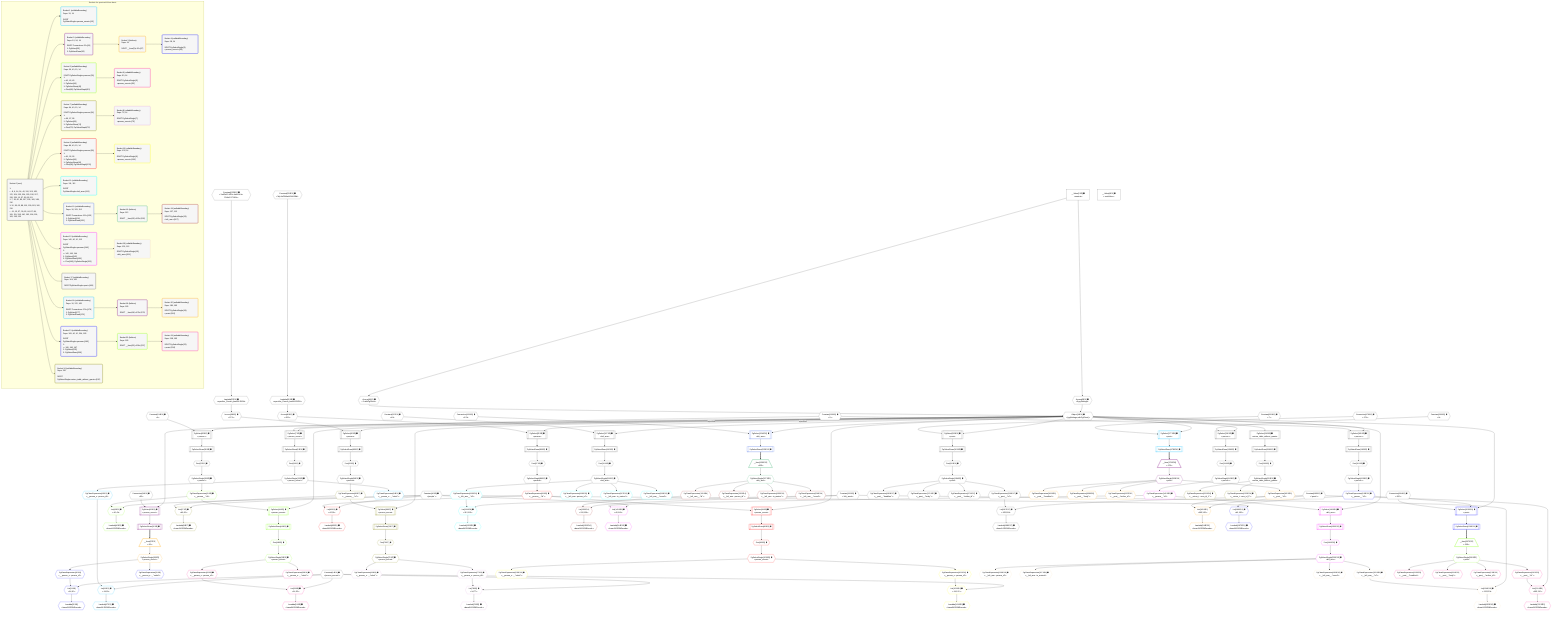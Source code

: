 %%{init: {'themeVariables': { 'fontSize': '12px'}}}%%
graph TD
    classDef path fill:#eee,stroke:#000,color:#000
    classDef plan fill:#fff,stroke-width:1px,color:#000
    classDef itemplan fill:#fff,stroke-width:2px,color:#000
    classDef unbatchedplan fill:#dff,stroke-width:1px,color:#000
    classDef sideeffectplan fill:#fcc,stroke-width:2px,color:#000
    classDef bucket fill:#f6f6f6,color:#000,stroke-width:2px,text-align:left


    %% plan dependencies
    PgSelect7[["PgSelect[7∈0] ➊<br />ᐸperson_secretᐳ"]]:::plan
    Object10{{"Object[10∈0] ➊<br />ᐸ{pgSettings,withPgClient}ᐳ"}}:::plan
    Constant223{{"Constant[223∈0] ➊<br />ᐸ3ᐳ"}}:::plan
    Object10 & Constant223 --> PgSelect7
    Access8{{"Access[8∈0] ➊<br />ᐸ2.pgSettingsᐳ"}}:::plan
    Access9{{"Access[9∈0] ➊<br />ᐸ2.withPgClientᐳ"}}:::plan
    Access8 & Access9 --> Object10
    PgSelect35[["PgSelect[35∈0] ➊<br />ᐸpersonᐳ"]]:::plan
    Constant224{{"Constant[224∈0] ➊<br />ᐸ1ᐳ"}}:::plan
    Object10 & Constant224 --> PgSelect35
    PgSelect60[["PgSelect[60∈0] ➊<br />ᐸpersonᐳ"]]:::plan
    Access58{{"Access[58∈0] ➊<br />ᐸ57.1ᐳ"}}:::plan
    Object10 -->|rejectNull| PgSelect60
    Access58 --> PgSelect60
    PgSelect85[["PgSelect[85∈0] ➊<br />ᐸpersonᐳ"]]:::plan
    Access83{{"Access[83∈0] ➊<br />ᐸ82.1ᐳ"}}:::plan
    Object10 -->|rejectNull| PgSelect85
    Access83 --> PgSelect85
    PgSelect107[["PgSelect[107∈0] ➊<br />ᐸleft_armᐳ"]]:::plan
    Constant227{{"Constant[227∈0] ➊<br />ᐸ42ᐳ"}}:::plan
    Object10 & Constant227 --> PgSelect107
    PgSelect136[["PgSelect[136∈0] ➊<br />ᐸpersonᐳ"]]:::plan
    Constant228{{"Constant[228∈0] ➊<br />ᐸ2ᐳ"}}:::plan
    Object10 & Constant228 --> PgSelect136
    PgSelect160[["PgSelect[160∈0] ➊<br />ᐸpostᐳ"]]:::plan
    Constant229{{"Constant[229∈0] ➊<br />ᐸ7ᐳ"}}:::plan
    Object10 & Constant229 --> PgSelect160
    PgSelect189[["PgSelect[189∈0] ➊<br />ᐸpersonᐳ"]]:::plan
    Object10 & Constant223 --> PgSelect189
    __Value2["__Value[2∈0] ➊<br />ᐸcontextᐳ"]:::plan
    __Value2 --> Access8
    __Value2 --> Access9
    First11{{"First[11∈0] ➊"}}:::plan
    PgSelectRows12[["PgSelectRows[12∈0] ➊"]]:::plan
    PgSelectRows12 --> First11
    PgSelect7 --> PgSelectRows12
    PgSelectSingle13{{"PgSelectSingle[13∈0] ➊<br />ᐸperson_secretᐳ"}}:::plan
    First11 --> PgSelectSingle13
    First37{{"First[37∈0] ➊"}}:::plan
    PgSelectRows38[["PgSelectRows[38∈0] ➊"]]:::plan
    PgSelectRows38 --> First37
    PgSelect35 --> PgSelectRows38
    PgSelectSingle39{{"PgSelectSingle[39∈0] ➊<br />ᐸpersonᐳ"}}:::plan
    First37 --> PgSelectSingle39
    Lambda57{{"Lambda[57∈0] ➊<br />ᐸspecifier_Person_base64JSONᐳ"}}:::plan
    Constant225{{"Constant[225∈0] ➊<br />ᐸ'fa4f3e13-456c-4a9e-8c1e-37a6e3177d0b'ᐳ"}}:::plan
    Constant225 --> Lambda57
    Lambda57 --> Access58
    First62{{"First[62∈0] ➊"}}:::plan
    PgSelectRows63[["PgSelectRows[63∈0] ➊"]]:::plan
    PgSelectRows63 --> First62
    PgSelect60 --> PgSelectRows63
    PgSelectSingle64{{"PgSelectSingle[64∈0] ➊<br />ᐸpersonᐳ"}}:::plan
    First62 --> PgSelectSingle64
    Lambda82{{"Lambda[82∈0] ➊<br />ᐸspecifier_Person_base64JSONᐳ"}}:::plan
    Constant226{{"Constant[226∈0] ➊<br />ᐸ'WyJwZW9wbGUiLDBd'ᐳ"}}:::plan
    Constant226 --> Lambda82
    Lambda82 --> Access83
    First87{{"First[87∈0] ➊"}}:::plan
    PgSelectRows88[["PgSelectRows[88∈0] ➊"]]:::plan
    PgSelectRows88 --> First87
    PgSelect85 --> PgSelectRows88
    PgSelectSingle89{{"PgSelectSingle[89∈0] ➊<br />ᐸpersonᐳ"}}:::plan
    First87 --> PgSelectSingle89
    First109{{"First[109∈0] ➊"}}:::plan
    PgSelectRows110[["PgSelectRows[110∈0] ➊"]]:::plan
    PgSelectRows110 --> First109
    PgSelect107 --> PgSelectRows110
    PgSelectSingle111{{"PgSelectSingle[111∈0] ➊<br />ᐸleft_armᐳ"}}:::plan
    First109 --> PgSelectSingle111
    First138{{"First[138∈0] ➊"}}:::plan
    PgSelectRows139[["PgSelectRows[139∈0] ➊"]]:::plan
    PgSelectRows139 --> First138
    PgSelect136 --> PgSelectRows139
    PgSelectSingle140{{"PgSelectSingle[140∈0] ➊<br />ᐸpersonᐳ"}}:::plan
    First138 --> PgSelectSingle140
    First162{{"First[162∈0] ➊"}}:::plan
    PgSelectRows163[["PgSelectRows[163∈0] ➊"]]:::plan
    PgSelectRows163 --> First162
    PgSelect160 --> PgSelectRows163
    PgSelectSingle164{{"PgSelectSingle[164∈0] ➊<br />ᐸpostᐳ"}}:::plan
    First162 --> PgSelectSingle164
    First191{{"First[191∈0] ➊"}}:::plan
    PgSelectRows192[["PgSelectRows[192∈0] ➊"]]:::plan
    PgSelectRows192 --> First191
    PgSelect189 --> PgSelectRows192
    PgSelectSingle193{{"PgSelectSingle[193∈0] ➊<br />ᐸpersonᐳ"}}:::plan
    First191 --> PgSelectSingle193
    PgSelect216[["PgSelect[216∈0] ➊<br />ᐸreturn_table_without_grantsᐳ"]]:::plan
    Object10 --> PgSelect216
    First218{{"First[218∈0] ➊"}}:::plan
    PgSelectRows219[["PgSelectRows[219∈0] ➊"]]:::plan
    PgSelectRows219 --> First218
    PgSelect216 --> PgSelectRows219
    PgSelectSingle220{{"PgSelectSingle[220∈0] ➊<br />ᐸreturn_table_without_grantsᐳ"}}:::plan
    First218 --> PgSelectSingle220
    __Value4["__Value[4∈0] ➊<br />ᐸrootValueᐳ"]:::plan
    Constant14{{"Constant[14∈0] ➊<br />ᐸ'person_secrets'ᐳ"}}:::plan
    Connection24{{"Connection[24∈0] ➊<br />ᐸ22ᐳ"}}:::plan
    Constant40{{"Constant[40∈0] ➊<br />ᐸ'people'ᐳ"}}:::plan
    Constant112{{"Constant[112∈0] ➊<br />ᐸ'left_arms'ᐳ"}}:::plan
    Connection123{{"Connection[123∈0] ➊<br />ᐸ121ᐳ"}}:::plan
    Constant165{{"Constant[165∈0] ➊<br />ᐸ'posts'ᐳ"}}:::plan
    Connection176{{"Connection[176∈0] ➊<br />ᐸ174ᐳ"}}:::plan
    Connection204{{"Connection[204∈0] ➊<br />ᐸ200ᐳ"}}:::plan
    List16{{"List[16∈1] ➊<br />ᐸ14,15ᐳ"}}:::plan
    PgClassExpression15{{"PgClassExpression[15∈1] ➊<br />ᐸ__person_s...person_id”ᐳ"}}:::plan
    Constant14 & PgClassExpression15 --> List16
    PgSelectSingle13 --> PgClassExpression15
    Lambda17{{"Lambda[17∈1] ➊<br />ᐸbase64JSONEncodeᐳ"}}:::plan
    List16 --> Lambda17
    PgClassExpression18{{"PgClassExpression[18∈1] ➊<br />ᐸ__person_s..._.”sekrit”ᐳ"}}:::plan
    PgSelectSingle13 --> PgClassExpression18
    PgSelect25[["PgSelect[25∈2] ➊<br />ᐸperson_secretᐳ"]]:::plan
    Object10 & Connection24 --> PgSelect25
    PgSelectRows26[["PgSelectRows[26∈2] ➊"]]:::plan
    PgSelect25 --> PgSelectRows26
    __Item27[/"__Item[27∈3]<br />ᐸ26ᐳ"\]:::itemplan
    PgSelectRows26 ==> __Item27
    PgSelectSingle28{{"PgSelectSingle[28∈3]<br />ᐸperson_secretᐳ"}}:::plan
    __Item27 --> PgSelectSingle28
    List31{{"List[31∈4]<br />ᐸ14,30ᐳ"}}:::plan
    PgClassExpression30{{"PgClassExpression[30∈4]<br />ᐸ__person_s...person_id”ᐳ"}}:::plan
    Constant14 & PgClassExpression30 --> List31
    PgSelectSingle28 --> PgClassExpression30
    Lambda32{{"Lambda[32∈4]<br />ᐸbase64JSONEncodeᐳ"}}:::plan
    List31 --> Lambda32
    PgClassExpression33{{"PgClassExpression[33∈4]<br />ᐸ__person_s..._.”sekrit”ᐳ"}}:::plan
    PgSelectSingle28 --> PgClassExpression33
    List42{{"List[42∈5] ➊<br />ᐸ40,41ᐳ"}}:::plan
    PgClassExpression41{{"PgClassExpression[41∈5] ➊<br />ᐸ__person__.”id”ᐳ"}}:::plan
    Constant40 & PgClassExpression41 --> List42
    PgSelect44[["PgSelect[44∈5] ➊<br />ᐸperson_secretᐳ"]]:::plan
    Object10 & PgClassExpression41 --> PgSelect44
    PgSelectSingle39 --> PgClassExpression41
    Lambda43{{"Lambda[43∈5] ➊<br />ᐸbase64JSONEncodeᐳ"}}:::plan
    List42 --> Lambda43
    First48{{"First[48∈5] ➊"}}:::plan
    PgSelectRows49[["PgSelectRows[49∈5] ➊"]]:::plan
    PgSelectRows49 --> First48
    PgSelect44 --> PgSelectRows49
    PgSelectSingle50{{"PgSelectSingle[50∈5] ➊<br />ᐸperson_secretᐳ"}}:::plan
    First48 --> PgSelectSingle50
    List53{{"List[53∈6] ➊<br />ᐸ14,52ᐳ"}}:::plan
    PgClassExpression52{{"PgClassExpression[52∈6] ➊<br />ᐸ__person_s...person_id”ᐳ"}}:::plan
    Constant14 & PgClassExpression52 --> List53
    PgSelectSingle50 --> PgClassExpression52
    Lambda54{{"Lambda[54∈6] ➊<br />ᐸbase64JSONEncodeᐳ"}}:::plan
    List53 --> Lambda54
    PgClassExpression55{{"PgClassExpression[55∈6] ➊<br />ᐸ__person_s..._.”sekrit”ᐳ"}}:::plan
    PgSelectSingle50 --> PgClassExpression55
    List67{{"List[67∈7] ➊<br />ᐸ40,66ᐳ"}}:::plan
    PgClassExpression66{{"PgClassExpression[66∈7] ➊<br />ᐸ__person__.”id”ᐳ"}}:::plan
    Constant40 & PgClassExpression66 --> List67
    PgSelect69[["PgSelect[69∈7] ➊<br />ᐸperson_secretᐳ"]]:::plan
    Object10 & PgClassExpression66 --> PgSelect69
    PgSelectSingle64 --> PgClassExpression66
    Lambda68{{"Lambda[68∈7] ➊<br />ᐸbase64JSONEncodeᐳ"}}:::plan
    List67 --> Lambda68
    First73{{"First[73∈7] ➊"}}:::plan
    PgSelectRows74[["PgSelectRows[74∈7] ➊"]]:::plan
    PgSelectRows74 --> First73
    PgSelect69 --> PgSelectRows74
    PgSelectSingle75{{"PgSelectSingle[75∈7] ➊<br />ᐸperson_secretᐳ"}}:::plan
    First73 --> PgSelectSingle75
    List78{{"List[78∈8] ➊<br />ᐸ14,77ᐳ"}}:::plan
    PgClassExpression77{{"PgClassExpression[77∈8] ➊<br />ᐸ__person_s...person_id”ᐳ"}}:::plan
    Constant14 & PgClassExpression77 --> List78
    PgSelectSingle75 --> PgClassExpression77
    Lambda79{{"Lambda[79∈8] ➊<br />ᐸbase64JSONEncodeᐳ"}}:::plan
    List78 --> Lambda79
    PgClassExpression80{{"PgClassExpression[80∈8] ➊<br />ᐸ__person_s..._.”sekrit”ᐳ"}}:::plan
    PgSelectSingle75 --> PgClassExpression80
    List92{{"List[92∈9] ➊<br />ᐸ40,91ᐳ"}}:::plan
    PgClassExpression91{{"PgClassExpression[91∈9] ➊<br />ᐸ__person__.”id”ᐳ"}}:::plan
    Constant40 & PgClassExpression91 --> List92
    PgSelect94[["PgSelect[94∈9] ➊<br />ᐸperson_secretᐳ"]]:::plan
    Object10 & PgClassExpression91 --> PgSelect94
    PgSelectSingle89 --> PgClassExpression91
    Lambda93{{"Lambda[93∈9] ➊<br />ᐸbase64JSONEncodeᐳ"}}:::plan
    List92 --> Lambda93
    First98{{"First[98∈9] ➊"}}:::plan
    PgSelectRows99[["PgSelectRows[99∈9] ➊"]]:::plan
    PgSelectRows99 --> First98
    PgSelect94 --> PgSelectRows99
    PgSelectSingle100{{"PgSelectSingle[100∈9] ➊<br />ᐸperson_secretᐳ"}}:::plan
    First98 --> PgSelectSingle100
    List103{{"List[103∈10] ➊<br />ᐸ14,102ᐳ"}}:::plan
    PgClassExpression102{{"PgClassExpression[102∈10] ➊<br />ᐸ__person_s...person_id”ᐳ"}}:::plan
    Constant14 & PgClassExpression102 --> List103
    PgSelectSingle100 --> PgClassExpression102
    Lambda104{{"Lambda[104∈10] ➊<br />ᐸbase64JSONEncodeᐳ"}}:::plan
    List103 --> Lambda104
    PgClassExpression105{{"PgClassExpression[105∈10] ➊<br />ᐸ__person_s..._.”sekrit”ᐳ"}}:::plan
    PgSelectSingle100 --> PgClassExpression105
    List114{{"List[114∈11] ➊<br />ᐸ112,113ᐳ"}}:::plan
    PgClassExpression113{{"PgClassExpression[113∈11] ➊<br />ᐸ__left_arm__.”id”ᐳ"}}:::plan
    Constant112 & PgClassExpression113 --> List114
    PgSelectSingle111 --> PgClassExpression113
    Lambda115{{"Lambda[115∈11] ➊<br />ᐸbase64JSONEncodeᐳ"}}:::plan
    List114 --> Lambda115
    PgClassExpression116{{"PgClassExpression[116∈11] ➊<br />ᐸ__left_arm...person_id”ᐳ"}}:::plan
    PgSelectSingle111 --> PgClassExpression116
    PgClassExpression117{{"PgClassExpression[117∈11] ➊<br />ᐸ__left_arm...in_metres”ᐳ"}}:::plan
    PgSelectSingle111 --> PgClassExpression117
    PgClassExpression118{{"PgClassExpression[118∈11] ➊<br />ᐸ__left_arm__.”mood”ᐳ"}}:::plan
    PgSelectSingle111 --> PgClassExpression118
    PgSelect124[["PgSelect[124∈12] ➊<br />ᐸleft_armᐳ"]]:::plan
    Object10 & Connection123 --> PgSelect124
    PgSelectRows125[["PgSelectRows[125∈12] ➊"]]:::plan
    PgSelect124 --> PgSelectRows125
    __Item126[/"__Item[126∈13]<br />ᐸ125ᐳ"\]:::itemplan
    PgSelectRows125 ==> __Item126
    PgSelectSingle127{{"PgSelectSingle[127∈13]<br />ᐸleft_armᐳ"}}:::plan
    __Item126 --> PgSelectSingle127
    List130{{"List[130∈14]<br />ᐸ112,129ᐳ"}}:::plan
    PgClassExpression129{{"PgClassExpression[129∈14]<br />ᐸ__left_arm__.”id”ᐳ"}}:::plan
    Constant112 & PgClassExpression129 --> List130
    PgSelectSingle127 --> PgClassExpression129
    Lambda131{{"Lambda[131∈14]<br />ᐸbase64JSONEncodeᐳ"}}:::plan
    List130 --> Lambda131
    PgClassExpression132{{"PgClassExpression[132∈14]<br />ᐸ__left_arm...person_id”ᐳ"}}:::plan
    PgSelectSingle127 --> PgClassExpression132
    PgClassExpression133{{"PgClassExpression[133∈14]<br />ᐸ__left_arm...in_metres”ᐳ"}}:::plan
    PgSelectSingle127 --> PgClassExpression133
    PgClassExpression134{{"PgClassExpression[134∈14]<br />ᐸ__left_arm__.”mood”ᐳ"}}:::plan
    PgSelectSingle127 --> PgClassExpression134
    List143{{"List[143∈15] ➊<br />ᐸ40,142ᐳ"}}:::plan
    PgClassExpression142{{"PgClassExpression[142∈15] ➊<br />ᐸ__person__.”id”ᐳ"}}:::plan
    Constant40 & PgClassExpression142 --> List143
    PgSelect145[["PgSelect[145∈15] ➊<br />ᐸleft_armᐳ"]]:::plan
    Object10 & PgClassExpression142 --> PgSelect145
    PgSelectSingle140 --> PgClassExpression142
    Lambda144{{"Lambda[144∈15] ➊<br />ᐸbase64JSONEncodeᐳ"}}:::plan
    List143 --> Lambda144
    First149{{"First[149∈15] ➊"}}:::plan
    PgSelectRows150[["PgSelectRows[150∈15] ➊"]]:::plan
    PgSelectRows150 --> First149
    PgSelect145 --> PgSelectRows150
    PgSelectSingle151{{"PgSelectSingle[151∈15] ➊<br />ᐸleft_armᐳ"}}:::plan
    First149 --> PgSelectSingle151
    List154{{"List[154∈16] ➊<br />ᐸ112,153ᐳ"}}:::plan
    PgClassExpression153{{"PgClassExpression[153∈16] ➊<br />ᐸ__left_arm__.”id”ᐳ"}}:::plan
    Constant112 & PgClassExpression153 --> List154
    PgSelectSingle151 --> PgClassExpression153
    Lambda155{{"Lambda[155∈16] ➊<br />ᐸbase64JSONEncodeᐳ"}}:::plan
    List154 --> Lambda155
    PgClassExpression156{{"PgClassExpression[156∈16] ➊<br />ᐸ__left_arm...person_id”ᐳ"}}:::plan
    PgSelectSingle151 --> PgClassExpression156
    PgClassExpression157{{"PgClassExpression[157∈16] ➊<br />ᐸ__left_arm...in_metres”ᐳ"}}:::plan
    PgSelectSingle151 --> PgClassExpression157
    PgClassExpression158{{"PgClassExpression[158∈16] ➊<br />ᐸ__left_arm__.”mood”ᐳ"}}:::plan
    PgSelectSingle151 --> PgClassExpression158
    List167{{"List[167∈17] ➊<br />ᐸ165,166ᐳ"}}:::plan
    PgClassExpression166{{"PgClassExpression[166∈17] ➊<br />ᐸ__post__.”id”ᐳ"}}:::plan
    Constant165 & PgClassExpression166 --> List167
    PgSelectSingle164 --> PgClassExpression166
    Lambda168{{"Lambda[168∈17] ➊<br />ᐸbase64JSONEncodeᐳ"}}:::plan
    List167 --> Lambda168
    PgClassExpression169{{"PgClassExpression[169∈17] ➊<br />ᐸ__post__.”headline”ᐳ"}}:::plan
    PgSelectSingle164 --> PgClassExpression169
    PgClassExpression170{{"PgClassExpression[170∈17] ➊<br />ᐸ__post__.”body”ᐳ"}}:::plan
    PgSelectSingle164 --> PgClassExpression170
    PgClassExpression171{{"PgClassExpression[171∈17] ➊<br />ᐸ__post__.”author_id”ᐳ"}}:::plan
    PgSelectSingle164 --> PgClassExpression171
    PgSelect177[["PgSelect[177∈18] ➊<br />ᐸpostᐳ"]]:::plan
    Object10 & Connection176 --> PgSelect177
    PgSelectRows178[["PgSelectRows[178∈18] ➊"]]:::plan
    PgSelect177 --> PgSelectRows178
    __Item179[/"__Item[179∈19]<br />ᐸ178ᐳ"\]:::itemplan
    PgSelectRows178 ==> __Item179
    PgSelectSingle180{{"PgSelectSingle[180∈19]<br />ᐸpostᐳ"}}:::plan
    __Item179 --> PgSelectSingle180
    List183{{"List[183∈20]<br />ᐸ165,182ᐳ"}}:::plan
    PgClassExpression182{{"PgClassExpression[182∈20]<br />ᐸ__post__.”id”ᐳ"}}:::plan
    Constant165 & PgClassExpression182 --> List183
    PgSelectSingle180 --> PgClassExpression182
    Lambda184{{"Lambda[184∈20]<br />ᐸbase64JSONEncodeᐳ"}}:::plan
    List183 --> Lambda184
    PgClassExpression185{{"PgClassExpression[185∈20]<br />ᐸ__post__.”headline”ᐳ"}}:::plan
    PgSelectSingle180 --> PgClassExpression185
    PgClassExpression186{{"PgClassExpression[186∈20]<br />ᐸ__post__.”body”ᐳ"}}:::plan
    PgSelectSingle180 --> PgClassExpression186
    PgClassExpression187{{"PgClassExpression[187∈20]<br />ᐸ__post__.”author_id”ᐳ"}}:::plan
    PgSelectSingle180 --> PgClassExpression187
    PgSelect205[["PgSelect[205∈21] ➊<br />ᐸpostᐳ"]]:::plan
    PgClassExpression195{{"PgClassExpression[195∈21] ➊<br />ᐸ__person__.”id”ᐳ"}}:::plan
    Object10 & PgClassExpression195 & Connection204 --> PgSelect205
    List196{{"List[196∈21] ➊<br />ᐸ40,195ᐳ"}}:::plan
    Constant40 & PgClassExpression195 --> List196
    PgSelectSingle193 --> PgClassExpression195
    Lambda197{{"Lambda[197∈21] ➊<br />ᐸbase64JSONEncodeᐳ"}}:::plan
    List196 --> Lambda197
    PgSelectRows206[["PgSelectRows[206∈21] ➊"]]:::plan
    PgSelect205 --> PgSelectRows206
    __Item207[/"__Item[207∈22]<br />ᐸ206ᐳ"\]:::itemplan
    PgSelectRows206 ==> __Item207
    PgSelectSingle208{{"PgSelectSingle[208∈22]<br />ᐸpostᐳ"}}:::plan
    __Item207 --> PgSelectSingle208
    List211{{"List[211∈23]<br />ᐸ165,210ᐳ"}}:::plan
    PgClassExpression210{{"PgClassExpression[210∈23]<br />ᐸ__post__.”id”ᐳ"}}:::plan
    Constant165 & PgClassExpression210 --> List211
    PgSelectSingle208 --> PgClassExpression210
    Lambda212{{"Lambda[212∈23]<br />ᐸbase64JSONEncodeᐳ"}}:::plan
    List211 --> Lambda212
    PgClassExpression213{{"PgClassExpression[213∈23]<br />ᐸ__post__.”headline”ᐳ"}}:::plan
    PgSelectSingle208 --> PgClassExpression213
    PgClassExpression214{{"PgClassExpression[214∈23]<br />ᐸ__post__.”body”ᐳ"}}:::plan
    PgSelectSingle208 --> PgClassExpression214
    PgClassExpression215{{"PgClassExpression[215∈23]<br />ᐸ__post__.”author_id”ᐳ"}}:::plan
    PgSelectSingle208 --> PgClassExpression215
    PgClassExpression221{{"PgClassExpression[221∈24] ➊<br />ᐸ__return_t...rson_id_1”ᐳ"}}:::plan
    PgSelectSingle220 --> PgClassExpression221
    PgClassExpression222{{"PgClassExpression[222∈24] ➊<br />ᐸ__return_t...rson_id_2”ᐳ"}}:::plan
    PgSelectSingle220 --> PgClassExpression222

    %% define steps

    subgraph "Buckets for queries/v4/rbac.basic"
    Bucket0("Bucket 0 (root)<br /><br />1: <br />ᐳ: 8, 9, 14, 24, 40, 112, 123, 165, 176, 204, 223, 224, 225, 226, 227, 228, 229, 10, 57, 58, 82, 83<br />2: 7, 35, 60, 85, 107, 136, 160, 189, 216<br />3: 12, 38, 63, 88, 110, 139, 163, 192, 219<br />ᐳ: 11, 13, 37, 39, 62, 64, 87, 89, 109, 111, 138, 140, 162, 164, 191, 193, 218, 220"):::bucket
    classDef bucket0 stroke:#696969
    class Bucket0,__Value2,__Value4,PgSelect7,Access8,Access9,Object10,First11,PgSelectRows12,PgSelectSingle13,Constant14,Connection24,PgSelect35,First37,PgSelectRows38,PgSelectSingle39,Constant40,Lambda57,Access58,PgSelect60,First62,PgSelectRows63,PgSelectSingle64,Lambda82,Access83,PgSelect85,First87,PgSelectRows88,PgSelectSingle89,PgSelect107,First109,PgSelectRows110,PgSelectSingle111,Constant112,Connection123,PgSelect136,First138,PgSelectRows139,PgSelectSingle140,PgSelect160,First162,PgSelectRows163,PgSelectSingle164,Constant165,Connection176,PgSelect189,First191,PgSelectRows192,PgSelectSingle193,Connection204,PgSelect216,First218,PgSelectRows219,PgSelectSingle220,Constant223,Constant224,Constant225,Constant226,Constant227,Constant228,Constant229 bucket0
    Bucket1("Bucket 1 (nullableBoundary)<br />Deps: 13, 14<br /><br />ROOT PgSelectSingleᐸperson_secretᐳ[13]"):::bucket
    classDef bucket1 stroke:#00bfff
    class Bucket1,PgClassExpression15,List16,Lambda17,PgClassExpression18 bucket1
    Bucket2("Bucket 2 (nullableBoundary)<br />Deps: 10, 24, 14<br /><br />ROOT Connectionᐸ22ᐳ[24]<br />1: PgSelect[25]<br />2: PgSelectRows[26]"):::bucket
    classDef bucket2 stroke:#7f007f
    class Bucket2,PgSelect25,PgSelectRows26 bucket2
    Bucket3("Bucket 3 (listItem)<br />Deps: 14<br /><br />ROOT __Item{3}ᐸ26ᐳ[27]"):::bucket
    classDef bucket3 stroke:#ffa500
    class Bucket3,__Item27,PgSelectSingle28 bucket3
    Bucket4("Bucket 4 (nullableBoundary)<br />Deps: 28, 14<br /><br />ROOT PgSelectSingle{3}ᐸperson_secretᐳ[28]"):::bucket
    classDef bucket4 stroke:#0000ff
    class Bucket4,PgClassExpression30,List31,Lambda32,PgClassExpression33 bucket4
    Bucket5("Bucket 5 (nullableBoundary)<br />Deps: 39, 40, 10, 14<br /><br />ROOT PgSelectSingleᐸpersonᐳ[39]<br />1: <br />ᐳ: 41, 42, 43<br />2: PgSelect[44]<br />3: PgSelectRows[49]<br />ᐳ: First[48], PgSelectSingle[50]"):::bucket
    classDef bucket5 stroke:#7fff00
    class Bucket5,PgClassExpression41,List42,Lambda43,PgSelect44,First48,PgSelectRows49,PgSelectSingle50 bucket5
    Bucket6("Bucket 6 (nullableBoundary)<br />Deps: 50, 14<br /><br />ROOT PgSelectSingle{5}ᐸperson_secretᐳ[50]"):::bucket
    classDef bucket6 stroke:#ff1493
    class Bucket6,PgClassExpression52,List53,Lambda54,PgClassExpression55 bucket6
    Bucket7("Bucket 7 (nullableBoundary)<br />Deps: 64, 40, 10, 14<br /><br />ROOT PgSelectSingleᐸpersonᐳ[64]<br />1: <br />ᐳ: 66, 67, 68<br />2: PgSelect[69]<br />3: PgSelectRows[74]<br />ᐳ: First[73], PgSelectSingle[75]"):::bucket
    classDef bucket7 stroke:#808000
    class Bucket7,PgClassExpression66,List67,Lambda68,PgSelect69,First73,PgSelectRows74,PgSelectSingle75 bucket7
    Bucket8("Bucket 8 (nullableBoundary)<br />Deps: 75, 14<br /><br />ROOT PgSelectSingle{7}ᐸperson_secretᐳ[75]"):::bucket
    classDef bucket8 stroke:#dda0dd
    class Bucket8,PgClassExpression77,List78,Lambda79,PgClassExpression80 bucket8
    Bucket9("Bucket 9 (nullableBoundary)<br />Deps: 89, 40, 10, 14<br /><br />ROOT PgSelectSingleᐸpersonᐳ[89]<br />1: <br />ᐳ: 91, 92, 93<br />2: PgSelect[94]<br />3: PgSelectRows[99]<br />ᐳ: First[98], PgSelectSingle[100]"):::bucket
    classDef bucket9 stroke:#ff0000
    class Bucket9,PgClassExpression91,List92,Lambda93,PgSelect94,First98,PgSelectRows99,PgSelectSingle100 bucket9
    Bucket10("Bucket 10 (nullableBoundary)<br />Deps: 100, 14<br /><br />ROOT PgSelectSingle{9}ᐸperson_secretᐳ[100]"):::bucket
    classDef bucket10 stroke:#ffff00
    class Bucket10,PgClassExpression102,List103,Lambda104,PgClassExpression105 bucket10
    Bucket11("Bucket 11 (nullableBoundary)<br />Deps: 111, 112<br /><br />ROOT PgSelectSingleᐸleft_armᐳ[111]"):::bucket
    classDef bucket11 stroke:#00ffff
    class Bucket11,PgClassExpression113,List114,Lambda115,PgClassExpression116,PgClassExpression117,PgClassExpression118 bucket11
    Bucket12("Bucket 12 (nullableBoundary)<br />Deps: 10, 123, 112<br /><br />ROOT Connectionᐸ121ᐳ[123]<br />1: PgSelect[124]<br />2: PgSelectRows[125]"):::bucket
    classDef bucket12 stroke:#4169e1
    class Bucket12,PgSelect124,PgSelectRows125 bucket12
    Bucket13("Bucket 13 (listItem)<br />Deps: 112<br /><br />ROOT __Item{13}ᐸ125ᐳ[126]"):::bucket
    classDef bucket13 stroke:#3cb371
    class Bucket13,__Item126,PgSelectSingle127 bucket13
    Bucket14("Bucket 14 (nullableBoundary)<br />Deps: 127, 112<br /><br />ROOT PgSelectSingle{13}ᐸleft_armᐳ[127]"):::bucket
    classDef bucket14 stroke:#a52a2a
    class Bucket14,PgClassExpression129,List130,Lambda131,PgClassExpression132,PgClassExpression133,PgClassExpression134 bucket14
    Bucket15("Bucket 15 (nullableBoundary)<br />Deps: 140, 40, 10, 112<br /><br />ROOT PgSelectSingleᐸpersonᐳ[140]<br />1: <br />ᐳ: 142, 143, 144<br />2: PgSelect[145]<br />3: PgSelectRows[150]<br />ᐳ: First[149], PgSelectSingle[151]"):::bucket
    classDef bucket15 stroke:#ff00ff
    class Bucket15,PgClassExpression142,List143,Lambda144,PgSelect145,First149,PgSelectRows150,PgSelectSingle151 bucket15
    Bucket16("Bucket 16 (nullableBoundary)<br />Deps: 151, 112<br /><br />ROOT PgSelectSingle{15}ᐸleft_armᐳ[151]"):::bucket
    classDef bucket16 stroke:#f5deb3
    class Bucket16,PgClassExpression153,List154,Lambda155,PgClassExpression156,PgClassExpression157,PgClassExpression158 bucket16
    Bucket17("Bucket 17 (nullableBoundary)<br />Deps: 164, 165<br /><br />ROOT PgSelectSingleᐸpostᐳ[164]"):::bucket
    classDef bucket17 stroke:#696969
    class Bucket17,PgClassExpression166,List167,Lambda168,PgClassExpression169,PgClassExpression170,PgClassExpression171 bucket17
    Bucket18("Bucket 18 (nullableBoundary)<br />Deps: 10, 176, 165<br /><br />ROOT Connectionᐸ174ᐳ[176]<br />1: PgSelect[177]<br />2: PgSelectRows[178]"):::bucket
    classDef bucket18 stroke:#00bfff
    class Bucket18,PgSelect177,PgSelectRows178 bucket18
    Bucket19("Bucket 19 (listItem)<br />Deps: 165<br /><br />ROOT __Item{19}ᐸ178ᐳ[179]"):::bucket
    classDef bucket19 stroke:#7f007f
    class Bucket19,__Item179,PgSelectSingle180 bucket19
    Bucket20("Bucket 20 (nullableBoundary)<br />Deps: 180, 165<br /><br />ROOT PgSelectSingle{19}ᐸpostᐳ[180]"):::bucket
    classDef bucket20 stroke:#ffa500
    class Bucket20,PgClassExpression182,List183,Lambda184,PgClassExpression185,PgClassExpression186,PgClassExpression187 bucket20
    Bucket21("Bucket 21 (nullableBoundary)<br />Deps: 193, 40, 10, 204, 165<br /><br />ROOT PgSelectSingleᐸpersonᐳ[193]<br />1: <br />ᐳ: 195, 196, 197<br />2: PgSelect[205]<br />3: PgSelectRows[206]"):::bucket
    classDef bucket21 stroke:#0000ff
    class Bucket21,PgClassExpression195,List196,Lambda197,PgSelect205,PgSelectRows206 bucket21
    Bucket22("Bucket 22 (listItem)<br />Deps: 165<br /><br />ROOT __Item{22}ᐸ206ᐳ[207]"):::bucket
    classDef bucket22 stroke:#7fff00
    class Bucket22,__Item207,PgSelectSingle208 bucket22
    Bucket23("Bucket 23 (nullableBoundary)<br />Deps: 208, 165<br /><br />ROOT PgSelectSingle{22}ᐸpostᐳ[208]"):::bucket
    classDef bucket23 stroke:#ff1493
    class Bucket23,PgClassExpression210,List211,Lambda212,PgClassExpression213,PgClassExpression214,PgClassExpression215 bucket23
    Bucket24("Bucket 24 (nullableBoundary)<br />Deps: 220<br /><br />ROOT PgSelectSingleᐸreturn_table_without_grantsᐳ[220]"):::bucket
    classDef bucket24 stroke:#808000
    class Bucket24,PgClassExpression221,PgClassExpression222 bucket24
    Bucket0 --> Bucket1 & Bucket2 & Bucket5 & Bucket7 & Bucket9 & Bucket11 & Bucket12 & Bucket15 & Bucket17 & Bucket18 & Bucket21 & Bucket24
    Bucket2 --> Bucket3
    Bucket3 --> Bucket4
    Bucket5 --> Bucket6
    Bucket7 --> Bucket8
    Bucket9 --> Bucket10
    Bucket12 --> Bucket13
    Bucket13 --> Bucket14
    Bucket15 --> Bucket16
    Bucket18 --> Bucket19
    Bucket19 --> Bucket20
    Bucket21 --> Bucket22
    Bucket22 --> Bucket23
    end